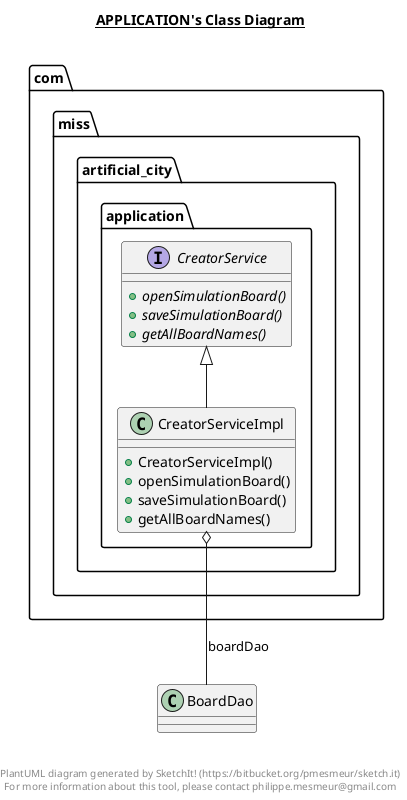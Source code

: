 @startuml

title __APPLICATION's Class Diagram__\n

  package com.miss.artificial_city {
    package com.miss.artificial_city.application {
      interface CreatorService {
          {abstract} + openSimulationBoard()
          {abstract} + saveSimulationBoard()
          {abstract} + getAllBoardNames()
      }
    }
  }
  

  package com.miss.artificial_city {
    package com.miss.artificial_city.application {
      class CreatorServiceImpl {
          + CreatorServiceImpl()
          + openSimulationBoard()
          + saveSimulationBoard()
          + getAllBoardNames()
      }
    }
  }
  

  CreatorServiceImpl -up-|> CreatorService
  CreatorServiceImpl o-- BoardDao : boardDao


right footer


PlantUML diagram generated by SketchIt! (https://bitbucket.org/pmesmeur/sketch.it)
For more information about this tool, please contact philippe.mesmeur@gmail.com
endfooter

@enduml
